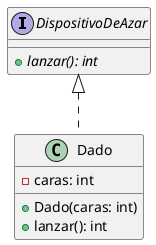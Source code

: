 @startuml DispositivoDeAzar

interface DispositivoDeAzar{
    +{abstract}lanzar(): int
}


class Dado{
    -caras: int
    +Dado(caras: int)
    +lanzar(): int
}

DispositivoDeAzar <|.. Dado

@enduml